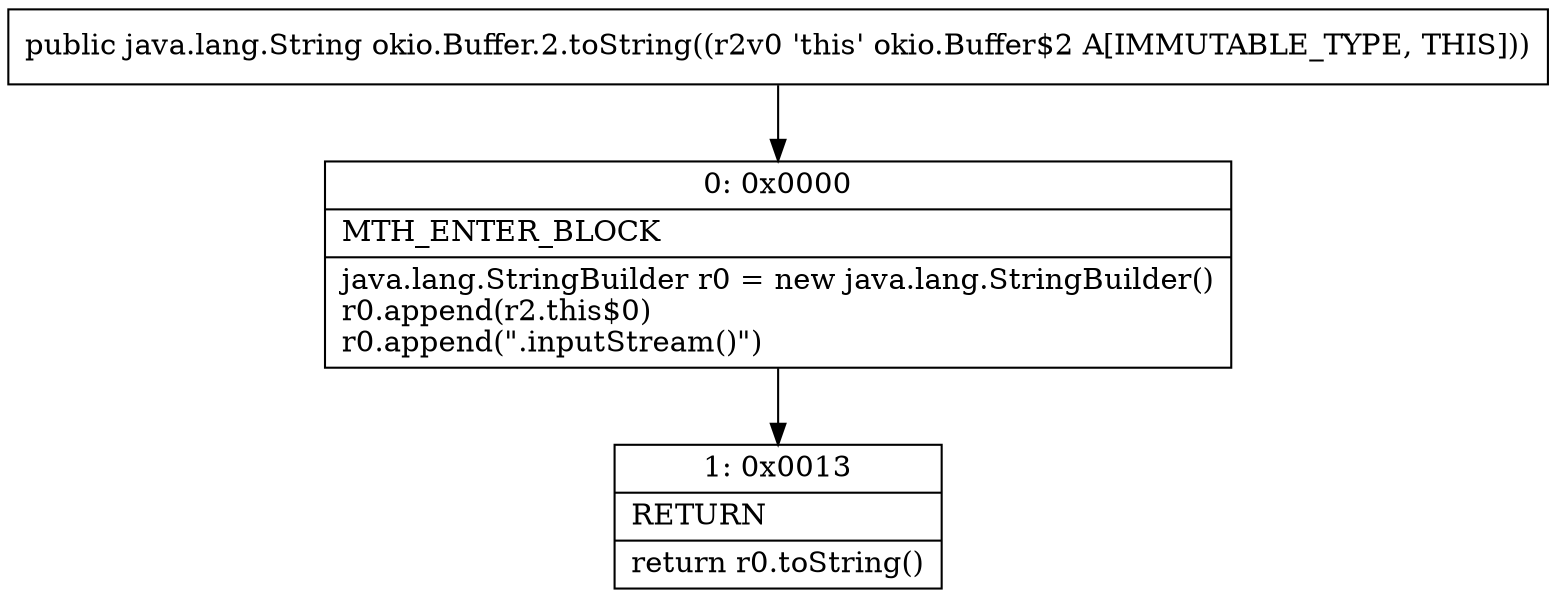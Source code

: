 digraph "CFG forokio.Buffer.2.toString()Ljava\/lang\/String;" {
Node_0 [shape=record,label="{0\:\ 0x0000|MTH_ENTER_BLOCK\l|java.lang.StringBuilder r0 = new java.lang.StringBuilder()\lr0.append(r2.this$0)\lr0.append(\".inputStream()\")\l}"];
Node_1 [shape=record,label="{1\:\ 0x0013|RETURN\l|return r0.toString()\l}"];
MethodNode[shape=record,label="{public java.lang.String okio.Buffer.2.toString((r2v0 'this' okio.Buffer$2 A[IMMUTABLE_TYPE, THIS])) }"];
MethodNode -> Node_0;
Node_0 -> Node_1;
}

